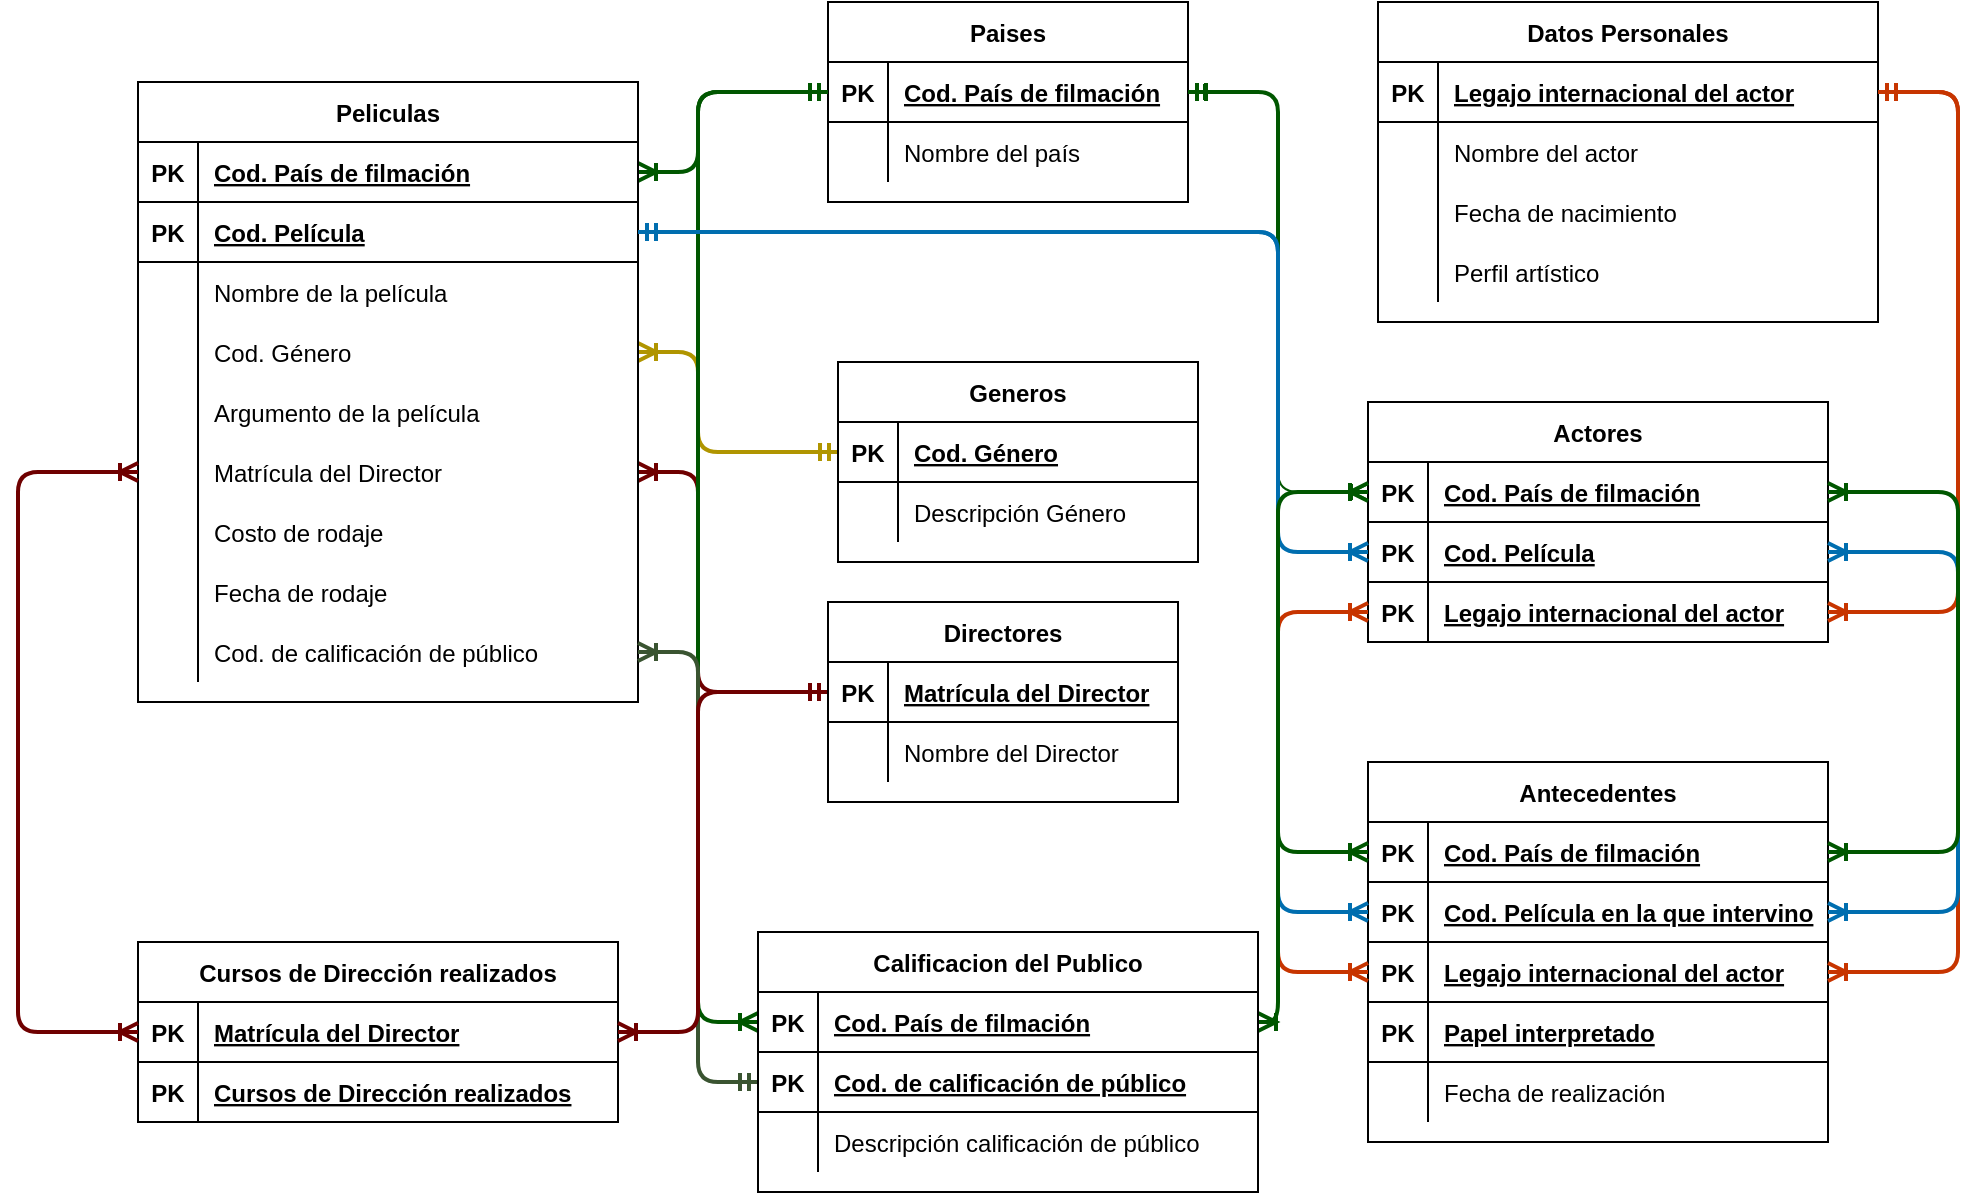 <mxfile version="13.6.10" type="github">
  <diagram id="R2lEEEUBdFMjLlhIrx00" name="Page-1">
    <mxGraphModel dx="1718" dy="401" grid="1" gridSize="10" guides="1" tooltips="1" connect="1" arrows="1" fold="1" page="1" pageScale="1" pageWidth="850" pageHeight="1100" math="0" shadow="0" extFonts="Permanent Marker^https://fonts.googleapis.com/css?family=Permanent+Marker">
      <root>
        <mxCell id="0" />
        <mxCell id="1" parent="0" />
        <mxCell id="1AU5SJPKcg5bautawqih-57" value="Datos Personales" style="shape=table;startSize=30;container=1;collapsible=1;childLayout=tableLayout;fixedRows=1;rowLines=0;fontStyle=1;align=center;resizeLast=1;" parent="1" vertex="1">
          <mxGeometry x="470" y="20" width="250" height="160" as="geometry" />
        </mxCell>
        <mxCell id="1AU5SJPKcg5bautawqih-58" value="" style="shape=partialRectangle;collapsible=0;dropTarget=0;pointerEvents=0;fillColor=none;top=0;left=0;bottom=1;right=0;points=[[0,0.5],[1,0.5]];portConstraint=eastwest;" parent="1AU5SJPKcg5bautawqih-57" vertex="1">
          <mxGeometry y="30" width="250" height="30" as="geometry" />
        </mxCell>
        <mxCell id="1AU5SJPKcg5bautawqih-59" value="PK" style="shape=partialRectangle;connectable=0;fillColor=none;top=0;left=0;bottom=0;right=0;fontStyle=1;overflow=hidden;" parent="1AU5SJPKcg5bautawqih-58" vertex="1">
          <mxGeometry width="30" height="30" as="geometry" />
        </mxCell>
        <mxCell id="1AU5SJPKcg5bautawqih-60" value="Legajo internacional del actor" style="shape=partialRectangle;connectable=0;fillColor=none;top=0;left=0;bottom=0;right=0;align=left;spacingLeft=6;fontStyle=5;overflow=hidden;" parent="1AU5SJPKcg5bautawqih-58" vertex="1">
          <mxGeometry x="30" width="220" height="30" as="geometry" />
        </mxCell>
        <mxCell id="1AU5SJPKcg5bautawqih-61" value="" style="shape=partialRectangle;collapsible=0;dropTarget=0;pointerEvents=0;fillColor=none;top=0;left=0;bottom=0;right=0;points=[[0,0.5],[1,0.5]];portConstraint=eastwest;" parent="1AU5SJPKcg5bautawqih-57" vertex="1">
          <mxGeometry y="60" width="250" height="30" as="geometry" />
        </mxCell>
        <mxCell id="1AU5SJPKcg5bautawqih-62" value="" style="shape=partialRectangle;connectable=0;fillColor=none;top=0;left=0;bottom=0;right=0;editable=1;overflow=hidden;" parent="1AU5SJPKcg5bautawqih-61" vertex="1">
          <mxGeometry width="30" height="30" as="geometry" />
        </mxCell>
        <mxCell id="1AU5SJPKcg5bautawqih-63" value="Nombre del actor" style="shape=partialRectangle;connectable=0;fillColor=none;top=0;left=0;bottom=0;right=0;align=left;spacingLeft=6;overflow=hidden;" parent="1AU5SJPKcg5bautawqih-61" vertex="1">
          <mxGeometry x="30" width="220" height="30" as="geometry" />
        </mxCell>
        <mxCell id="1AU5SJPKcg5bautawqih-64" value="" style="shape=partialRectangle;collapsible=0;dropTarget=0;pointerEvents=0;fillColor=none;top=0;left=0;bottom=0;right=0;points=[[0,0.5],[1,0.5]];portConstraint=eastwest;" parent="1AU5SJPKcg5bautawqih-57" vertex="1">
          <mxGeometry y="90" width="250" height="30" as="geometry" />
        </mxCell>
        <mxCell id="1AU5SJPKcg5bautawqih-65" value="" style="shape=partialRectangle;connectable=0;fillColor=none;top=0;left=0;bottom=0;right=0;editable=1;overflow=hidden;" parent="1AU5SJPKcg5bautawqih-64" vertex="1">
          <mxGeometry width="30" height="30" as="geometry" />
        </mxCell>
        <mxCell id="1AU5SJPKcg5bautawqih-66" value="Fecha de nacimiento" style="shape=partialRectangle;connectable=0;fillColor=none;top=0;left=0;bottom=0;right=0;align=left;spacingLeft=6;overflow=hidden;" parent="1AU5SJPKcg5bautawqih-64" vertex="1">
          <mxGeometry x="30" width="220" height="30" as="geometry" />
        </mxCell>
        <mxCell id="1AU5SJPKcg5bautawqih-67" value="" style="shape=partialRectangle;collapsible=0;dropTarget=0;pointerEvents=0;fillColor=none;top=0;left=0;bottom=0;right=0;points=[[0,0.5],[1,0.5]];portConstraint=eastwest;" parent="1AU5SJPKcg5bautawqih-57" vertex="1">
          <mxGeometry y="120" width="250" height="30" as="geometry" />
        </mxCell>
        <mxCell id="1AU5SJPKcg5bautawqih-68" value="" style="shape=partialRectangle;connectable=0;fillColor=none;top=0;left=0;bottom=0;right=0;editable=1;overflow=hidden;" parent="1AU5SJPKcg5bautawqih-67" vertex="1">
          <mxGeometry width="30" height="30" as="geometry" />
        </mxCell>
        <mxCell id="1AU5SJPKcg5bautawqih-69" value="Perfil artístico" style="shape=partialRectangle;connectable=0;fillColor=none;top=0;left=0;bottom=0;right=0;align=left;spacingLeft=6;overflow=hidden;" parent="1AU5SJPKcg5bautawqih-67" vertex="1">
          <mxGeometry x="30" width="220" height="30" as="geometry" />
        </mxCell>
        <mxCell id="dDVhKl1gEV_FFzRzYjG9-27" value="Actores" style="shape=table;startSize=30;container=1;collapsible=1;childLayout=tableLayout;fixedRows=1;rowLines=0;fontStyle=1;align=center;resizeLast=1;" parent="1" vertex="1">
          <mxGeometry x="465" y="220" width="230" height="120" as="geometry" />
        </mxCell>
        <mxCell id="dDVhKl1gEV_FFzRzYjG9-28" value="" style="shape=partialRectangle;collapsible=0;dropTarget=0;pointerEvents=0;fillColor=none;top=0;left=0;bottom=1;right=0;points=[[0,0.5],[1,0.5]];portConstraint=eastwest;" parent="dDVhKl1gEV_FFzRzYjG9-27" vertex="1">
          <mxGeometry y="30" width="230" height="30" as="geometry" />
        </mxCell>
        <mxCell id="dDVhKl1gEV_FFzRzYjG9-29" value="PK" style="shape=partialRectangle;connectable=0;fillColor=none;top=0;left=0;bottom=0;right=0;fontStyle=1;overflow=hidden;" parent="dDVhKl1gEV_FFzRzYjG9-28" vertex="1">
          <mxGeometry width="30" height="30" as="geometry" />
        </mxCell>
        <mxCell id="dDVhKl1gEV_FFzRzYjG9-30" value="Cod. País de filmación" style="shape=partialRectangle;connectable=0;fillColor=none;top=0;left=0;bottom=0;right=0;align=left;spacingLeft=6;fontStyle=5;overflow=hidden;" parent="dDVhKl1gEV_FFzRzYjG9-28" vertex="1">
          <mxGeometry x="30" width="200" height="30" as="geometry" />
        </mxCell>
        <mxCell id="dDVhKl1gEV_FFzRzYjG9-84" value="" style="shape=partialRectangle;collapsible=0;dropTarget=0;pointerEvents=0;fillColor=none;top=0;left=0;bottom=1;right=0;points=[[0,0.5],[1,0.5]];portConstraint=eastwest;" parent="dDVhKl1gEV_FFzRzYjG9-27" vertex="1">
          <mxGeometry y="60" width="230" height="30" as="geometry" />
        </mxCell>
        <mxCell id="dDVhKl1gEV_FFzRzYjG9-85" value="PK" style="shape=partialRectangle;connectable=0;fillColor=none;top=0;left=0;bottom=0;right=0;fontStyle=1;overflow=hidden;" parent="dDVhKl1gEV_FFzRzYjG9-84" vertex="1">
          <mxGeometry width="30" height="30" as="geometry" />
        </mxCell>
        <mxCell id="dDVhKl1gEV_FFzRzYjG9-86" value="Cod. Película" style="shape=partialRectangle;connectable=0;fillColor=none;top=0;left=0;bottom=0;right=0;align=left;spacingLeft=6;fontStyle=5;overflow=hidden;" parent="dDVhKl1gEV_FFzRzYjG9-84" vertex="1">
          <mxGeometry x="30" width="200" height="30" as="geometry" />
        </mxCell>
        <mxCell id="dDVhKl1gEV_FFzRzYjG9-88" value="" style="shape=partialRectangle;collapsible=0;dropTarget=0;pointerEvents=0;fillColor=none;top=0;left=0;bottom=1;right=0;points=[[0,0.5],[1,0.5]];portConstraint=eastwest;" parent="dDVhKl1gEV_FFzRzYjG9-27" vertex="1">
          <mxGeometry y="90" width="230" height="30" as="geometry" />
        </mxCell>
        <mxCell id="dDVhKl1gEV_FFzRzYjG9-89" value="PK" style="shape=partialRectangle;connectable=0;fillColor=none;top=0;left=0;bottom=0;right=0;fontStyle=1;overflow=hidden;" parent="dDVhKl1gEV_FFzRzYjG9-88" vertex="1">
          <mxGeometry width="30" height="30" as="geometry" />
        </mxCell>
        <mxCell id="dDVhKl1gEV_FFzRzYjG9-90" value="Legajo internacional del actor" style="shape=partialRectangle;connectable=0;fillColor=none;top=0;left=0;bottom=0;right=0;align=left;spacingLeft=6;fontStyle=5;overflow=hidden;" parent="dDVhKl1gEV_FFzRzYjG9-88" vertex="1">
          <mxGeometry x="30" width="200" height="30" as="geometry" />
        </mxCell>
        <mxCell id="1AU5SJPKcg5bautawqih-5" value="Paises" style="shape=table;startSize=30;container=1;collapsible=1;childLayout=tableLayout;fixedRows=1;rowLines=0;fontStyle=1;align=center;resizeLast=1;" parent="1" vertex="1">
          <mxGeometry x="195" y="20" width="180" height="100" as="geometry" />
        </mxCell>
        <mxCell id="1AU5SJPKcg5bautawqih-6" value="" style="shape=partialRectangle;collapsible=0;dropTarget=0;pointerEvents=0;fillColor=none;top=0;left=0;bottom=1;right=0;points=[[0,0.5],[1,0.5]];portConstraint=eastwest;" parent="1AU5SJPKcg5bautawqih-5" vertex="1">
          <mxGeometry y="30" width="180" height="30" as="geometry" />
        </mxCell>
        <mxCell id="1AU5SJPKcg5bautawqih-7" value="PK" style="shape=partialRectangle;connectable=0;fillColor=none;top=0;left=0;bottom=0;right=0;fontStyle=1;overflow=hidden;" parent="1AU5SJPKcg5bautawqih-6" vertex="1">
          <mxGeometry width="30" height="30" as="geometry" />
        </mxCell>
        <mxCell id="1AU5SJPKcg5bautawqih-8" value="Cod. País de filmación" style="shape=partialRectangle;connectable=0;fillColor=none;top=0;left=0;bottom=0;right=0;align=left;spacingLeft=6;fontStyle=5;overflow=hidden;" parent="1AU5SJPKcg5bautawqih-6" vertex="1">
          <mxGeometry x="30" width="150" height="30" as="geometry" />
        </mxCell>
        <mxCell id="1AU5SJPKcg5bautawqih-9" value="" style="shape=partialRectangle;collapsible=0;dropTarget=0;pointerEvents=0;fillColor=none;top=0;left=0;bottom=0;right=0;points=[[0,0.5],[1,0.5]];portConstraint=eastwest;" parent="1AU5SJPKcg5bautawqih-5" vertex="1">
          <mxGeometry y="60" width="180" height="30" as="geometry" />
        </mxCell>
        <mxCell id="1AU5SJPKcg5bautawqih-10" value="" style="shape=partialRectangle;connectable=0;fillColor=none;top=0;left=0;bottom=0;right=0;editable=1;overflow=hidden;" parent="1AU5SJPKcg5bautawqih-9" vertex="1">
          <mxGeometry width="30" height="30" as="geometry" />
        </mxCell>
        <mxCell id="1AU5SJPKcg5bautawqih-11" value="Nombre del país" style="shape=partialRectangle;connectable=0;fillColor=none;top=0;left=0;bottom=0;right=0;align=left;spacingLeft=6;overflow=hidden;" parent="1AU5SJPKcg5bautawqih-9" vertex="1">
          <mxGeometry x="30" width="150" height="30" as="geometry" />
        </mxCell>
        <mxCell id="dDVhKl1gEV_FFzRzYjG9-40" value="Antecedentes " style="shape=table;startSize=30;container=1;collapsible=1;childLayout=tableLayout;fixedRows=1;rowLines=0;fontStyle=1;align=center;resizeLast=1;" parent="1" vertex="1">
          <mxGeometry x="465" y="400" width="230" height="190" as="geometry" />
        </mxCell>
        <mxCell id="dDVhKl1gEV_FFzRzYjG9-41" value="" style="shape=partialRectangle;collapsible=0;dropTarget=0;pointerEvents=0;fillColor=none;top=0;left=0;bottom=1;right=0;points=[[0,0.5],[1,0.5]];portConstraint=eastwest;" parent="dDVhKl1gEV_FFzRzYjG9-40" vertex="1">
          <mxGeometry y="30" width="230" height="30" as="geometry" />
        </mxCell>
        <mxCell id="dDVhKl1gEV_FFzRzYjG9-42" value="PK" style="shape=partialRectangle;connectable=0;fillColor=none;top=0;left=0;bottom=0;right=0;fontStyle=1;overflow=hidden;" parent="dDVhKl1gEV_FFzRzYjG9-41" vertex="1">
          <mxGeometry width="30" height="30" as="geometry" />
        </mxCell>
        <mxCell id="dDVhKl1gEV_FFzRzYjG9-43" value="Cod. País de filmación" style="shape=partialRectangle;connectable=0;fillColor=none;top=0;left=0;bottom=0;right=0;align=left;spacingLeft=6;fontStyle=5;overflow=hidden;" parent="dDVhKl1gEV_FFzRzYjG9-41" vertex="1">
          <mxGeometry x="30" width="200" height="30" as="geometry" />
        </mxCell>
        <mxCell id="dDVhKl1gEV_FFzRzYjG9-116" value="" style="shape=partialRectangle;collapsible=0;dropTarget=0;pointerEvents=0;fillColor=none;top=0;left=0;bottom=1;right=0;points=[[0,0.5],[1,0.5]];portConstraint=eastwest;" parent="dDVhKl1gEV_FFzRzYjG9-40" vertex="1">
          <mxGeometry y="60" width="230" height="30" as="geometry" />
        </mxCell>
        <mxCell id="dDVhKl1gEV_FFzRzYjG9-117" value="PK" style="shape=partialRectangle;connectable=0;fillColor=none;top=0;left=0;bottom=0;right=0;fontStyle=1;overflow=hidden;" parent="dDVhKl1gEV_FFzRzYjG9-116" vertex="1">
          <mxGeometry width="30" height="30" as="geometry" />
        </mxCell>
        <mxCell id="dDVhKl1gEV_FFzRzYjG9-118" value="Cod. Película en la que intervino" style="shape=partialRectangle;connectable=0;fillColor=none;top=0;left=0;bottom=0;right=0;align=left;spacingLeft=6;fontStyle=5;overflow=hidden;" parent="dDVhKl1gEV_FFzRzYjG9-116" vertex="1">
          <mxGeometry x="30" width="200" height="30" as="geometry" />
        </mxCell>
        <mxCell id="dDVhKl1gEV_FFzRzYjG9-108" value="" style="shape=partialRectangle;collapsible=0;dropTarget=0;pointerEvents=0;fillColor=none;top=0;left=0;bottom=1;right=0;points=[[0,0.5],[1,0.5]];portConstraint=eastwest;" parent="dDVhKl1gEV_FFzRzYjG9-40" vertex="1">
          <mxGeometry y="90" width="230" height="30" as="geometry" />
        </mxCell>
        <mxCell id="dDVhKl1gEV_FFzRzYjG9-109" value="PK" style="shape=partialRectangle;connectable=0;fillColor=none;top=0;left=0;bottom=0;right=0;fontStyle=1;overflow=hidden;" parent="dDVhKl1gEV_FFzRzYjG9-108" vertex="1">
          <mxGeometry width="30" height="30" as="geometry" />
        </mxCell>
        <mxCell id="dDVhKl1gEV_FFzRzYjG9-110" value="Legajo internacional del actor" style="shape=partialRectangle;connectable=0;fillColor=none;top=0;left=0;bottom=0;right=0;align=left;spacingLeft=6;fontStyle=5;overflow=hidden;" parent="dDVhKl1gEV_FFzRzYjG9-108" vertex="1">
          <mxGeometry x="30" width="200" height="30" as="geometry" />
        </mxCell>
        <mxCell id="e2B3pbMvF5zdypyp1HL3-1" value="" style="shape=partialRectangle;collapsible=0;dropTarget=0;pointerEvents=0;fillColor=none;top=0;left=0;bottom=1;right=0;points=[[0,0.5],[1,0.5]];portConstraint=eastwest;" parent="dDVhKl1gEV_FFzRzYjG9-40" vertex="1">
          <mxGeometry y="120" width="230" height="30" as="geometry" />
        </mxCell>
        <mxCell id="e2B3pbMvF5zdypyp1HL3-2" value="PK" style="shape=partialRectangle;connectable=0;fillColor=none;top=0;left=0;bottom=0;right=0;fontStyle=1;overflow=hidden;" parent="e2B3pbMvF5zdypyp1HL3-1" vertex="1">
          <mxGeometry width="30" height="30" as="geometry" />
        </mxCell>
        <mxCell id="e2B3pbMvF5zdypyp1HL3-3" value="Papel interpretado" style="shape=partialRectangle;connectable=0;fillColor=none;top=0;left=0;bottom=0;right=0;align=left;spacingLeft=6;fontStyle=5;overflow=hidden;" parent="e2B3pbMvF5zdypyp1HL3-1" vertex="1">
          <mxGeometry x="30" width="200" height="30" as="geometry" />
        </mxCell>
        <mxCell id="dDVhKl1gEV_FFzRzYjG9-44" value="" style="shape=partialRectangle;collapsible=0;dropTarget=0;pointerEvents=0;fillColor=none;top=0;left=0;bottom=0;right=0;points=[[0,0.5],[1,0.5]];portConstraint=eastwest;" parent="dDVhKl1gEV_FFzRzYjG9-40" vertex="1">
          <mxGeometry y="150" width="230" height="30" as="geometry" />
        </mxCell>
        <mxCell id="dDVhKl1gEV_FFzRzYjG9-45" value="" style="shape=partialRectangle;connectable=0;fillColor=none;top=0;left=0;bottom=0;right=0;editable=1;overflow=hidden;" parent="dDVhKl1gEV_FFzRzYjG9-44" vertex="1">
          <mxGeometry width="30" height="30" as="geometry" />
        </mxCell>
        <mxCell id="dDVhKl1gEV_FFzRzYjG9-46" value="Fecha de realización" style="shape=partialRectangle;connectable=0;fillColor=none;top=0;left=0;bottom=0;right=0;align=left;spacingLeft=6;overflow=hidden;" parent="dDVhKl1gEV_FFzRzYjG9-44" vertex="1">
          <mxGeometry x="30" width="200" height="30" as="geometry" />
        </mxCell>
        <mxCell id="6Y1rkvm8TKzR6dKr6wvy-1" value="" style="edgeStyle=elbowEdgeStyle;fontSize=12;html=1;endArrow=ERoneToMany;startArrow=ERmandOne;exitX=0;exitY=0.5;exitDx=0;exitDy=0;entryX=1;entryY=0.5;entryDx=0;entryDy=0;fillColor=#008a00;strokeColor=#005700;strokeWidth=2;" edge="1" parent="1" source="1AU5SJPKcg5bautawqih-6" target="dDVhKl1gEV_FFzRzYjG9-76">
          <mxGeometry width="100" height="100" relative="1" as="geometry">
            <mxPoint x="20" y="240" as="sourcePoint" />
            <mxPoint x="190" y="60" as="targetPoint" />
            <Array as="points">
              <mxPoint x="130" y="90" />
            </Array>
          </mxGeometry>
        </mxCell>
        <mxCell id="6Y1rkvm8TKzR6dKr6wvy-2" value="" style="edgeStyle=elbowEdgeStyle;fontSize=12;html=1;endArrow=ERoneToMany;startArrow=ERmandOne;exitX=0;exitY=0.5;exitDx=0;exitDy=0;entryX=1;entryY=0.5;entryDx=0;entryDy=0;fillColor=#e3c800;strokeColor=#B09500;strokeWidth=2;" edge="1" parent="1" source="1AU5SJPKcg5bautawqih-19" target="dDVhKl1gEV_FFzRzYjG9-11">
          <mxGeometry width="100" height="100" relative="1" as="geometry">
            <mxPoint x="50" y="200" as="sourcePoint" />
            <mxPoint x="150" y="180" as="targetPoint" />
            <Array as="points">
              <mxPoint x="130" y="230" />
            </Array>
          </mxGeometry>
        </mxCell>
        <mxCell id="6Y1rkvm8TKzR6dKr6wvy-3" value="" style="edgeStyle=elbowEdgeStyle;fontSize=12;html=1;endArrow=ERoneToMany;startArrow=ERmandOne;exitX=0;exitY=0.5;exitDx=0;exitDy=0;entryX=1;entryY=0.5;entryDx=0;entryDy=0;fillColor=#a20025;strokeColor=#6F0000;strokeWidth=2;" edge="1" parent="1" source="1AU5SJPKcg5bautawqih-32" target="dDVhKl1gEV_FFzRzYjG9-70">
          <mxGeometry width="100" height="100" relative="1" as="geometry">
            <mxPoint x="60" y="360" as="sourcePoint" />
            <mxPoint x="160" y="270" as="targetPoint" />
            <Array as="points">
              <mxPoint x="130" y="320" />
            </Array>
          </mxGeometry>
        </mxCell>
        <mxCell id="dDVhKl1gEV_FFzRzYjG9-1" value="Peliculas" style="shape=table;startSize=30;container=1;collapsible=1;childLayout=tableLayout;fixedRows=1;rowLines=0;fontStyle=1;align=center;resizeLast=1;" parent="1" vertex="1">
          <mxGeometry x="-150" y="60" width="250" height="310" as="geometry" />
        </mxCell>
        <mxCell id="dDVhKl1gEV_FFzRzYjG9-76" value="" style="shape=partialRectangle;collapsible=0;dropTarget=0;pointerEvents=0;fillColor=none;top=0;left=0;bottom=1;right=0;points=[[0,0.5],[1,0.5]];portConstraint=eastwest;" parent="dDVhKl1gEV_FFzRzYjG9-1" vertex="1">
          <mxGeometry y="30" width="250" height="30" as="geometry" />
        </mxCell>
        <mxCell id="dDVhKl1gEV_FFzRzYjG9-77" value="PK" style="shape=partialRectangle;connectable=0;fillColor=none;top=0;left=0;bottom=0;right=0;fontStyle=1;overflow=hidden;" parent="dDVhKl1gEV_FFzRzYjG9-76" vertex="1">
          <mxGeometry width="30" height="30" as="geometry" />
        </mxCell>
        <mxCell id="dDVhKl1gEV_FFzRzYjG9-78" value="Cod. País de filmación" style="shape=partialRectangle;connectable=0;fillColor=none;top=0;left=0;bottom=0;right=0;align=left;spacingLeft=6;fontStyle=5;overflow=hidden;" parent="dDVhKl1gEV_FFzRzYjG9-76" vertex="1">
          <mxGeometry x="30" width="220" height="30" as="geometry" />
        </mxCell>
        <mxCell id="dDVhKl1gEV_FFzRzYjG9-2" value="" style="shape=partialRectangle;collapsible=0;dropTarget=0;pointerEvents=0;fillColor=none;top=0;left=0;bottom=1;right=0;points=[[0,0.5],[1,0.5]];portConstraint=eastwest;" parent="dDVhKl1gEV_FFzRzYjG9-1" vertex="1">
          <mxGeometry y="60" width="250" height="30" as="geometry" />
        </mxCell>
        <mxCell id="dDVhKl1gEV_FFzRzYjG9-3" value="PK" style="shape=partialRectangle;connectable=0;fillColor=none;top=0;left=0;bottom=0;right=0;fontStyle=1;overflow=hidden;" parent="dDVhKl1gEV_FFzRzYjG9-2" vertex="1">
          <mxGeometry width="30" height="30" as="geometry" />
        </mxCell>
        <mxCell id="dDVhKl1gEV_FFzRzYjG9-4" value="Cod. Película" style="shape=partialRectangle;connectable=0;fillColor=none;top=0;left=0;bottom=0;right=0;align=left;spacingLeft=6;fontStyle=5;overflow=hidden;" parent="dDVhKl1gEV_FFzRzYjG9-2" vertex="1">
          <mxGeometry x="30" width="220" height="30" as="geometry" />
        </mxCell>
        <mxCell id="dDVhKl1gEV_FFzRzYjG9-8" value="" style="shape=partialRectangle;collapsible=0;dropTarget=0;pointerEvents=0;fillColor=none;top=0;left=0;bottom=0;right=0;points=[[0,0.5],[1,0.5]];portConstraint=eastwest;" parent="dDVhKl1gEV_FFzRzYjG9-1" vertex="1">
          <mxGeometry y="90" width="250" height="30" as="geometry" />
        </mxCell>
        <mxCell id="dDVhKl1gEV_FFzRzYjG9-9" value="" style="shape=partialRectangle;connectable=0;fillColor=none;top=0;left=0;bottom=0;right=0;editable=1;overflow=hidden;" parent="dDVhKl1gEV_FFzRzYjG9-8" vertex="1">
          <mxGeometry width="30" height="30" as="geometry" />
        </mxCell>
        <mxCell id="dDVhKl1gEV_FFzRzYjG9-10" value="Nombre de la película" style="shape=partialRectangle;connectable=0;fillColor=none;top=0;left=0;bottom=0;right=0;align=left;spacingLeft=6;overflow=hidden;" parent="dDVhKl1gEV_FFzRzYjG9-8" vertex="1">
          <mxGeometry x="30" width="220" height="30" as="geometry" />
        </mxCell>
        <mxCell id="dDVhKl1gEV_FFzRzYjG9-11" value="" style="shape=partialRectangle;collapsible=0;dropTarget=0;pointerEvents=0;fillColor=none;top=0;left=0;bottom=0;right=0;points=[[0,0.5],[1,0.5]];portConstraint=eastwest;" parent="dDVhKl1gEV_FFzRzYjG9-1" vertex="1">
          <mxGeometry y="120" width="250" height="30" as="geometry" />
        </mxCell>
        <mxCell id="dDVhKl1gEV_FFzRzYjG9-12" value="" style="shape=partialRectangle;connectable=0;fillColor=none;top=0;left=0;bottom=0;right=0;editable=1;overflow=hidden;" parent="dDVhKl1gEV_FFzRzYjG9-11" vertex="1">
          <mxGeometry width="30" height="30" as="geometry" />
        </mxCell>
        <mxCell id="dDVhKl1gEV_FFzRzYjG9-13" value="Cod. Género " style="shape=partialRectangle;connectable=0;fillColor=none;top=0;left=0;bottom=0;right=0;align=left;spacingLeft=6;overflow=hidden;" parent="dDVhKl1gEV_FFzRzYjG9-11" vertex="1">
          <mxGeometry x="30" width="220" height="30" as="geometry" />
        </mxCell>
        <mxCell id="dDVhKl1gEV_FFzRzYjG9-56" value="" style="shape=partialRectangle;collapsible=0;dropTarget=0;pointerEvents=0;fillColor=none;top=0;left=0;bottom=0;right=0;points=[[0,0.5],[1,0.5]];portConstraint=eastwest;" parent="dDVhKl1gEV_FFzRzYjG9-1" vertex="1">
          <mxGeometry y="150" width="250" height="30" as="geometry" />
        </mxCell>
        <mxCell id="dDVhKl1gEV_FFzRzYjG9-57" value="" style="shape=partialRectangle;connectable=0;fillColor=none;top=0;left=0;bottom=0;right=0;editable=1;overflow=hidden;" parent="dDVhKl1gEV_FFzRzYjG9-56" vertex="1">
          <mxGeometry width="30" height="30" as="geometry" />
        </mxCell>
        <mxCell id="dDVhKl1gEV_FFzRzYjG9-58" value="Argumento de la película" style="shape=partialRectangle;connectable=0;fillColor=none;top=0;left=0;bottom=0;right=0;align=left;spacingLeft=6;overflow=hidden;" parent="dDVhKl1gEV_FFzRzYjG9-56" vertex="1">
          <mxGeometry x="30" width="220" height="30" as="geometry" />
        </mxCell>
        <mxCell id="dDVhKl1gEV_FFzRzYjG9-70" value="" style="shape=partialRectangle;collapsible=0;dropTarget=0;pointerEvents=0;fillColor=none;top=0;left=0;bottom=0;right=0;points=[[0,0.5],[1,0.5]];portConstraint=eastwest;" parent="dDVhKl1gEV_FFzRzYjG9-1" vertex="1">
          <mxGeometry y="180" width="250" height="30" as="geometry" />
        </mxCell>
        <mxCell id="dDVhKl1gEV_FFzRzYjG9-71" value="" style="shape=partialRectangle;connectable=0;fillColor=none;top=0;left=0;bottom=0;right=0;editable=1;overflow=hidden;" parent="dDVhKl1gEV_FFzRzYjG9-70" vertex="1">
          <mxGeometry width="30" height="30" as="geometry" />
        </mxCell>
        <mxCell id="dDVhKl1gEV_FFzRzYjG9-72" value="Matrícula del Director" style="shape=partialRectangle;connectable=0;fillColor=none;top=0;left=0;bottom=0;right=0;align=left;spacingLeft=6;overflow=hidden;" parent="dDVhKl1gEV_FFzRzYjG9-70" vertex="1">
          <mxGeometry x="30" width="220" height="30" as="geometry" />
        </mxCell>
        <mxCell id="dDVhKl1gEV_FFzRzYjG9-59" value="" style="shape=partialRectangle;collapsible=0;dropTarget=0;pointerEvents=0;fillColor=none;top=0;left=0;bottom=0;right=0;points=[[0,0.5],[1,0.5]];portConstraint=eastwest;" parent="dDVhKl1gEV_FFzRzYjG9-1" vertex="1">
          <mxGeometry y="210" width="250" height="30" as="geometry" />
        </mxCell>
        <mxCell id="dDVhKl1gEV_FFzRzYjG9-60" value="" style="shape=partialRectangle;connectable=0;fillColor=none;top=0;left=0;bottom=0;right=0;editable=1;overflow=hidden;" parent="dDVhKl1gEV_FFzRzYjG9-59" vertex="1">
          <mxGeometry width="30" height="30" as="geometry" />
        </mxCell>
        <mxCell id="dDVhKl1gEV_FFzRzYjG9-61" value="Costo de rodaje" style="shape=partialRectangle;connectable=0;fillColor=none;top=0;left=0;bottom=0;right=0;align=left;spacingLeft=6;overflow=hidden;" parent="dDVhKl1gEV_FFzRzYjG9-59" vertex="1">
          <mxGeometry x="30" width="220" height="30" as="geometry" />
        </mxCell>
        <mxCell id="dDVhKl1gEV_FFzRzYjG9-96" value="" style="shape=partialRectangle;collapsible=0;dropTarget=0;pointerEvents=0;fillColor=none;top=0;left=0;bottom=0;right=0;points=[[0,0.5],[1,0.5]];portConstraint=eastwest;" parent="dDVhKl1gEV_FFzRzYjG9-1" vertex="1">
          <mxGeometry y="240" width="250" height="30" as="geometry" />
        </mxCell>
        <mxCell id="dDVhKl1gEV_FFzRzYjG9-97" value="" style="shape=partialRectangle;connectable=0;fillColor=none;top=0;left=0;bottom=0;right=0;editable=1;overflow=hidden;" parent="dDVhKl1gEV_FFzRzYjG9-96" vertex="1">
          <mxGeometry width="30" height="30" as="geometry" />
        </mxCell>
        <mxCell id="dDVhKl1gEV_FFzRzYjG9-98" value="Fecha de rodaje" style="shape=partialRectangle;connectable=0;fillColor=none;top=0;left=0;bottom=0;right=0;align=left;spacingLeft=6;overflow=hidden;" parent="dDVhKl1gEV_FFzRzYjG9-96" vertex="1">
          <mxGeometry x="30" width="220" height="30" as="geometry" />
        </mxCell>
        <mxCell id="dDVhKl1gEV_FFzRzYjG9-100" value="" style="shape=partialRectangle;collapsible=0;dropTarget=0;pointerEvents=0;fillColor=none;top=0;left=0;bottom=0;right=0;points=[[0,0.5],[1,0.5]];portConstraint=eastwest;" parent="dDVhKl1gEV_FFzRzYjG9-1" vertex="1">
          <mxGeometry y="270" width="250" height="30" as="geometry" />
        </mxCell>
        <mxCell id="dDVhKl1gEV_FFzRzYjG9-101" value="" style="shape=partialRectangle;connectable=0;fillColor=none;top=0;left=0;bottom=0;right=0;editable=1;overflow=hidden;" parent="dDVhKl1gEV_FFzRzYjG9-100" vertex="1">
          <mxGeometry width="30" height="30" as="geometry" />
        </mxCell>
        <mxCell id="dDVhKl1gEV_FFzRzYjG9-102" value="Cod. de calificación de público" style="shape=partialRectangle;connectable=0;fillColor=none;top=0;left=0;bottom=0;right=0;align=left;spacingLeft=6;overflow=hidden;" parent="dDVhKl1gEV_FFzRzYjG9-100" vertex="1">
          <mxGeometry x="30" width="220" height="30" as="geometry" />
        </mxCell>
        <mxCell id="6Y1rkvm8TKzR6dKr6wvy-4" value="" style="edgeStyle=elbowEdgeStyle;fontSize=12;html=1;endArrow=ERoneToMany;startArrow=ERmandOne;entryX=0;entryY=0.5;entryDx=0;entryDy=0;exitX=0;exitY=0.5;exitDx=0;exitDy=0;fillColor=#008a00;strokeColor=#005700;strokeWidth=2;" edge="1" parent="1" source="1AU5SJPKcg5bautawqih-6" target="1AU5SJPKcg5bautawqih-70">
          <mxGeometry width="100" height="100" relative="1" as="geometry">
            <mxPoint x="160" y="140" as="sourcePoint" />
            <mxPoint x="170" y="125" as="targetPoint" />
            <Array as="points">
              <mxPoint x="130" y="310" />
            </Array>
          </mxGeometry>
        </mxCell>
        <mxCell id="6Y1rkvm8TKzR6dKr6wvy-5" value="" style="edgeStyle=elbowEdgeStyle;fontSize=12;html=1;endArrow=ERoneToMany;startArrow=ERmandOne;entryX=1;entryY=0.5;entryDx=0;entryDy=0;exitX=0;exitY=0.5;exitDx=0;exitDy=0;fillColor=#6d8764;strokeColor=#3A5431;strokeWidth=2;" edge="1" parent="1" source="1AU5SJPKcg5bautawqih-45" target="dDVhKl1gEV_FFzRzYjG9-100">
          <mxGeometry width="100" height="100" relative="1" as="geometry">
            <mxPoint x="120" y="530" as="sourcePoint" />
            <mxPoint x="170" y="515" as="targetPoint" />
            <Array as="points">
              <mxPoint x="130" y="440" />
            </Array>
          </mxGeometry>
        </mxCell>
        <mxCell id="6Y1rkvm8TKzR6dKr6wvy-6" value="" style="edgeStyle=elbowEdgeStyle;fontSize=12;html=1;endArrow=ERoneToMany;startArrow=ERmandOne;exitX=1;exitY=0.5;exitDx=0;exitDy=0;entryX=1;entryY=0.5;entryDx=0;entryDy=0;fillColor=#fa6800;strokeColor=#C73500;strokeWidth=2;" edge="1" parent="1" source="1AU5SJPKcg5bautawqih-58" target="dDVhKl1gEV_FFzRzYjG9-88">
          <mxGeometry width="100" height="100" relative="1" as="geometry">
            <mxPoint x="740" y="190" as="sourcePoint" />
            <mxPoint x="780" y="300" as="targetPoint" />
            <Array as="points">
              <mxPoint x="760" y="200" />
            </Array>
          </mxGeometry>
        </mxCell>
        <mxCell id="6Y1rkvm8TKzR6dKr6wvy-7" value="" style="edgeStyle=elbowEdgeStyle;fontSize=12;html=1;endArrow=ERoneToMany;startArrow=ERmandOne;exitX=1;exitY=0.5;exitDx=0;exitDy=0;entryX=0;entryY=0.5;entryDx=0;entryDy=0;fillColor=#008a00;strokeColor=#005700;" edge="1" parent="1" source="1AU5SJPKcg5bautawqih-6" target="dDVhKl1gEV_FFzRzYjG9-28">
          <mxGeometry width="100" height="100" relative="1" as="geometry">
            <mxPoint x="40" y="145" as="sourcePoint" />
            <mxPoint x="170" y="125" as="targetPoint" />
          </mxGeometry>
        </mxCell>
        <mxCell id="dDVhKl1gEV_FFzRzYjG9-14" value="Cursos de Dirección realizados" style="shape=table;startSize=30;container=1;collapsible=1;childLayout=tableLayout;fixedRows=1;rowLines=0;fontStyle=1;align=center;resizeLast=1;" parent="1" vertex="1">
          <mxGeometry x="-150" y="490" width="240" height="90" as="geometry" />
        </mxCell>
        <mxCell id="1AU5SJPKcg5bautawqih-2" value="" style="shape=partialRectangle;collapsible=0;dropTarget=0;pointerEvents=0;fillColor=none;top=0;left=0;bottom=1;right=0;points=[[0,0.5],[1,0.5]];portConstraint=eastwest;" parent="dDVhKl1gEV_FFzRzYjG9-14" vertex="1">
          <mxGeometry y="30" width="240" height="30" as="geometry" />
        </mxCell>
        <mxCell id="1AU5SJPKcg5bautawqih-3" value="PK" style="shape=partialRectangle;connectable=0;fillColor=none;top=0;left=0;bottom=0;right=0;fontStyle=1;overflow=hidden;" parent="1AU5SJPKcg5bautawqih-2" vertex="1">
          <mxGeometry width="30" height="30" as="geometry" />
        </mxCell>
        <mxCell id="1AU5SJPKcg5bautawqih-4" value="Matrícula del Director" style="shape=partialRectangle;connectable=0;fillColor=none;top=0;left=0;bottom=0;right=0;align=left;spacingLeft=6;fontStyle=5;overflow=hidden;" parent="1AU5SJPKcg5bautawqih-2" vertex="1">
          <mxGeometry x="30" width="210" height="30" as="geometry" />
        </mxCell>
        <mxCell id="dDVhKl1gEV_FFzRzYjG9-92" value="" style="shape=partialRectangle;collapsible=0;dropTarget=0;pointerEvents=0;fillColor=none;top=0;left=0;bottom=1;right=0;points=[[0,0.5],[1,0.5]];portConstraint=eastwest;" parent="dDVhKl1gEV_FFzRzYjG9-14" vertex="1">
          <mxGeometry y="60" width="240" height="30" as="geometry" />
        </mxCell>
        <mxCell id="dDVhKl1gEV_FFzRzYjG9-93" value="PK" style="shape=partialRectangle;connectable=0;fillColor=none;top=0;left=0;bottom=0;right=0;fontStyle=1;overflow=hidden;" parent="dDVhKl1gEV_FFzRzYjG9-92" vertex="1">
          <mxGeometry width="30" height="30" as="geometry" />
        </mxCell>
        <mxCell id="dDVhKl1gEV_FFzRzYjG9-94" value="Cursos de Dirección realizados" style="shape=partialRectangle;connectable=0;fillColor=none;top=0;left=0;bottom=0;right=0;align=left;spacingLeft=6;fontStyle=5;overflow=hidden;" parent="dDVhKl1gEV_FFzRzYjG9-92" vertex="1">
          <mxGeometry x="30" width="210" height="30" as="geometry" />
        </mxCell>
        <mxCell id="6Y1rkvm8TKzR6dKr6wvy-12" value="" style="edgeStyle=elbowEdgeStyle;fontSize=12;html=1;endArrow=ERoneToMany;startArrow=ERmandOne;exitX=0;exitY=0.5;exitDx=0;exitDy=0;entryX=1;entryY=0.5;entryDx=0;entryDy=0;fillColor=#a20025;strokeColor=#6F0000;strokeWidth=2;" edge="1" parent="1" source="1AU5SJPKcg5bautawqih-32" target="1AU5SJPKcg5bautawqih-2">
          <mxGeometry width="100" height="100" relative="1" as="geometry">
            <mxPoint x="210" y="395" as="sourcePoint" />
            <mxPoint x="110" y="265" as="targetPoint" />
            <Array as="points">
              <mxPoint x="130" y="460" />
            </Array>
          </mxGeometry>
        </mxCell>
        <mxCell id="1AU5SJPKcg5bautawqih-31" value="Directores" style="shape=table;startSize=30;container=1;collapsible=1;childLayout=tableLayout;fixedRows=1;rowLines=0;fontStyle=1;align=center;resizeLast=1;" parent="1" vertex="1">
          <mxGeometry x="195" y="320" width="175" height="100" as="geometry" />
        </mxCell>
        <mxCell id="1AU5SJPKcg5bautawqih-32" value="" style="shape=partialRectangle;collapsible=0;dropTarget=0;pointerEvents=0;fillColor=none;top=0;left=0;bottom=1;right=0;points=[[0,0.5],[1,0.5]];portConstraint=eastwest;" parent="1AU5SJPKcg5bautawqih-31" vertex="1">
          <mxGeometry y="30" width="175" height="30" as="geometry" />
        </mxCell>
        <mxCell id="1AU5SJPKcg5bautawqih-33" value="PK" style="shape=partialRectangle;connectable=0;fillColor=none;top=0;left=0;bottom=0;right=0;fontStyle=1;overflow=hidden;" parent="1AU5SJPKcg5bautawqih-32" vertex="1">
          <mxGeometry width="30" height="30" as="geometry" />
        </mxCell>
        <mxCell id="1AU5SJPKcg5bautawqih-34" value="Matrícula del Director" style="shape=partialRectangle;connectable=0;fillColor=none;top=0;left=0;bottom=0;right=0;align=left;spacingLeft=6;fontStyle=5;overflow=hidden;" parent="1AU5SJPKcg5bautawqih-32" vertex="1">
          <mxGeometry x="30" width="145" height="30" as="geometry" />
        </mxCell>
        <mxCell id="6Y1rkvm8TKzR6dKr6wvy-9" value="" style="shape=partialRectangle;collapsible=0;dropTarget=0;pointerEvents=0;fillColor=none;top=0;left=0;bottom=0;right=0;points=[[0,0.5],[1,0.5]];portConstraint=eastwest;" vertex="1" parent="1AU5SJPKcg5bautawqih-31">
          <mxGeometry y="60" width="175" height="30" as="geometry" />
        </mxCell>
        <mxCell id="6Y1rkvm8TKzR6dKr6wvy-10" value="" style="shape=partialRectangle;connectable=0;fillColor=none;top=0;left=0;bottom=0;right=0;editable=1;overflow=hidden;" vertex="1" parent="6Y1rkvm8TKzR6dKr6wvy-9">
          <mxGeometry width="30" height="30" as="geometry" />
        </mxCell>
        <mxCell id="6Y1rkvm8TKzR6dKr6wvy-11" value="Nombre del Director" style="shape=partialRectangle;connectable=0;fillColor=none;top=0;left=0;bottom=0;right=0;align=left;spacingLeft=6;overflow=hidden;" vertex="1" parent="6Y1rkvm8TKzR6dKr6wvy-9">
          <mxGeometry x="30" width="145" height="30" as="geometry" />
        </mxCell>
        <mxCell id="1AU5SJPKcg5bautawqih-18" value="Generos" style="shape=table;startSize=30;container=1;collapsible=1;childLayout=tableLayout;fixedRows=1;rowLines=0;fontStyle=1;align=center;resizeLast=1;" parent="1" vertex="1">
          <mxGeometry x="200" y="200" width="180" height="100" as="geometry" />
        </mxCell>
        <mxCell id="1AU5SJPKcg5bautawqih-19" value="" style="shape=partialRectangle;collapsible=0;dropTarget=0;pointerEvents=0;fillColor=none;top=0;left=0;bottom=1;right=0;points=[[0,0.5],[1,0.5]];portConstraint=eastwest;" parent="1AU5SJPKcg5bautawqih-18" vertex="1">
          <mxGeometry y="30" width="180" height="30" as="geometry" />
        </mxCell>
        <mxCell id="1AU5SJPKcg5bautawqih-20" value="PK" style="shape=partialRectangle;connectable=0;fillColor=none;top=0;left=0;bottom=0;right=0;fontStyle=1;overflow=hidden;" parent="1AU5SJPKcg5bautawqih-19" vertex="1">
          <mxGeometry width="30" height="30" as="geometry" />
        </mxCell>
        <mxCell id="1AU5SJPKcg5bautawqih-21" value="Cod. Género" style="shape=partialRectangle;connectable=0;fillColor=none;top=0;left=0;bottom=0;right=0;align=left;spacingLeft=6;fontStyle=5;overflow=hidden;" parent="1AU5SJPKcg5bautawqih-19" vertex="1">
          <mxGeometry x="30" width="150" height="30" as="geometry" />
        </mxCell>
        <mxCell id="1AU5SJPKcg5bautawqih-22" value="" style="shape=partialRectangle;collapsible=0;dropTarget=0;pointerEvents=0;fillColor=none;top=0;left=0;bottom=0;right=0;points=[[0,0.5],[1,0.5]];portConstraint=eastwest;" parent="1AU5SJPKcg5bautawqih-18" vertex="1">
          <mxGeometry y="60" width="180" height="30" as="geometry" />
        </mxCell>
        <mxCell id="1AU5SJPKcg5bautawqih-23" value="" style="shape=partialRectangle;connectable=0;fillColor=none;top=0;left=0;bottom=0;right=0;editable=1;overflow=hidden;" parent="1AU5SJPKcg5bautawqih-22" vertex="1">
          <mxGeometry width="30" height="30" as="geometry" />
        </mxCell>
        <mxCell id="1AU5SJPKcg5bautawqih-24" value="Descripción Género" style="shape=partialRectangle;connectable=0;fillColor=none;top=0;left=0;bottom=0;right=0;align=left;spacingLeft=6;overflow=hidden;" parent="1AU5SJPKcg5bautawqih-22" vertex="1">
          <mxGeometry x="30" width="150" height="30" as="geometry" />
        </mxCell>
        <mxCell id="6Y1rkvm8TKzR6dKr6wvy-13" value="" style="edgeStyle=elbowEdgeStyle;fontSize=12;html=1;endArrow=ERoneToMany;startArrow=ERmandOne;exitX=1;exitY=0.5;exitDx=0;exitDy=0;entryX=0;entryY=0.5;entryDx=0;entryDy=0;fillColor=#1ba1e2;strokeColor=#006EAF;strokeWidth=2;" edge="1" parent="1" source="dDVhKl1gEV_FFzRzYjG9-2" target="dDVhKl1gEV_FFzRzYjG9-84">
          <mxGeometry width="100" height="100" relative="1" as="geometry">
            <mxPoint x="400" y="115" as="sourcePoint" />
            <mxPoint x="475" y="275" as="targetPoint" />
            <Array as="points">
              <mxPoint x="420" y="210" />
            </Array>
          </mxGeometry>
        </mxCell>
        <mxCell id="6Y1rkvm8TKzR6dKr6wvy-14" value="" style="edgeStyle=elbowEdgeStyle;fontSize=12;html=1;endArrow=ERoneToMany;startArrow=ERmandOne;entryX=0;entryY=0.5;entryDx=0;entryDy=0;fillColor=#008a00;strokeColor=#005700;exitX=1;exitY=0.5;exitDx=0;exitDy=0;strokeWidth=2;" edge="1" parent="1" source="1AU5SJPKcg5bautawqih-6" target="dDVhKl1gEV_FFzRzYjG9-41">
          <mxGeometry width="100" height="100" relative="1" as="geometry">
            <mxPoint x="380" y="80" as="sourcePoint" />
            <mxPoint x="465" y="340" as="targetPoint" />
          </mxGeometry>
        </mxCell>
        <mxCell id="6Y1rkvm8TKzR6dKr6wvy-15" value="" style="edgeStyle=elbowEdgeStyle;fontSize=12;html=1;endArrow=ERoneToMany;startArrow=ERmandOne;exitX=1;exitY=0.5;exitDx=0;exitDy=0;entryX=0;entryY=0.5;entryDx=0;entryDy=0;fillColor=#1ba1e2;strokeColor=#006EAF;strokeWidth=2;" edge="1" parent="1" source="dDVhKl1gEV_FFzRzYjG9-2" target="dDVhKl1gEV_FFzRzYjG9-116">
          <mxGeometry width="100" height="100" relative="1" as="geometry">
            <mxPoint x="110" y="145" as="sourcePoint" />
            <mxPoint x="475" y="305" as="targetPoint" />
            <Array as="points">
              <mxPoint x="420" y="310" />
            </Array>
          </mxGeometry>
        </mxCell>
        <mxCell id="6Y1rkvm8TKzR6dKr6wvy-16" value="" style="edgeStyle=elbowEdgeStyle;fontSize=12;html=1;endArrow=ERoneToMany;startArrow=ERmandOne;exitX=1;exitY=0.5;exitDx=0;exitDy=0;entryX=1;entryY=0.5;entryDx=0;entryDy=0;fillColor=#fa6800;strokeColor=#C73500;strokeWidth=2;" edge="1" parent="1" source="1AU5SJPKcg5bautawqih-58" target="dDVhKl1gEV_FFzRzYjG9-108">
          <mxGeometry width="100" height="100" relative="1" as="geometry">
            <mxPoint x="730" y="75" as="sourcePoint" />
            <mxPoint x="705" y="335" as="targetPoint" />
            <Array as="points">
              <mxPoint x="760" y="210" />
            </Array>
          </mxGeometry>
        </mxCell>
        <mxCell id="6Y1rkvm8TKzR6dKr6wvy-17" value="" style="edgeStyle=elbowEdgeStyle;fontSize=12;html=1;endArrow=ERoneToMany;startArrow=ERoneToMany;exitX=0;exitY=0.5;exitDx=0;exitDy=0;entryX=0;entryY=0.5;entryDx=0;entryDy=0;startFill=0;fillColor=#fa6800;strokeColor=#C73500;strokeWidth=2;" edge="1" parent="1" source="dDVhKl1gEV_FFzRzYjG9-88" target="dDVhKl1gEV_FFzRzYjG9-108">
          <mxGeometry width="100" height="100" relative="1" as="geometry">
            <mxPoint x="730" y="75" as="sourcePoint" />
            <mxPoint x="705" y="515" as="targetPoint" />
            <Array as="points">
              <mxPoint x="420" y="460" />
            </Array>
          </mxGeometry>
        </mxCell>
        <mxCell id="6Y1rkvm8TKzR6dKr6wvy-18" value="" style="edgeStyle=elbowEdgeStyle;fontSize=12;html=1;endArrow=ERoneToMany;startArrow=ERoneToMany;exitX=0;exitY=0.5;exitDx=0;exitDy=0;entryX=1;entryY=0.5;entryDx=0;entryDy=0;startFill=0;fillColor=#008a00;strokeColor=#005700;strokeWidth=2;" edge="1" parent="1" source="dDVhKl1gEV_FFzRzYjG9-28" target="1AU5SJPKcg5bautawqih-70">
          <mxGeometry width="100" height="100" relative="1" as="geometry">
            <mxPoint x="475" y="335" as="sourcePoint" />
            <mxPoint x="475" y="515" as="targetPoint" />
            <Array as="points">
              <mxPoint x="420" y="390" />
            </Array>
          </mxGeometry>
        </mxCell>
        <mxCell id="1AU5SJPKcg5bautawqih-44" value="Calificacion del Publico" style="shape=table;startSize=30;container=1;collapsible=1;childLayout=tableLayout;fixedRows=1;rowLines=0;fontStyle=1;align=center;resizeLast=1;" parent="1" vertex="1">
          <mxGeometry x="160" y="485" width="250" height="130" as="geometry" />
        </mxCell>
        <mxCell id="1AU5SJPKcg5bautawqih-70" value="" style="shape=partialRectangle;collapsible=0;dropTarget=0;pointerEvents=0;fillColor=none;top=0;left=0;bottom=1;right=0;points=[[0,0.5],[1,0.5]];portConstraint=eastwest;" parent="1AU5SJPKcg5bautawqih-44" vertex="1">
          <mxGeometry y="30" width="250" height="30" as="geometry" />
        </mxCell>
        <mxCell id="1AU5SJPKcg5bautawqih-71" value="PK" style="shape=partialRectangle;connectable=0;fillColor=none;top=0;left=0;bottom=0;right=0;fontStyle=1;overflow=hidden;" parent="1AU5SJPKcg5bautawqih-70" vertex="1">
          <mxGeometry width="30" height="30" as="geometry" />
        </mxCell>
        <mxCell id="1AU5SJPKcg5bautawqih-72" value="Cod. País de filmación" style="shape=partialRectangle;connectable=0;fillColor=none;top=0;left=0;bottom=0;right=0;align=left;spacingLeft=6;fontStyle=5;overflow=hidden;" parent="1AU5SJPKcg5bautawqih-70" vertex="1">
          <mxGeometry x="30" width="220" height="30" as="geometry" />
        </mxCell>
        <mxCell id="1AU5SJPKcg5bautawqih-45" value="" style="shape=partialRectangle;collapsible=0;dropTarget=0;pointerEvents=0;fillColor=none;top=0;left=0;bottom=1;right=0;points=[[0,0.5],[1,0.5]];portConstraint=eastwest;" parent="1AU5SJPKcg5bautawqih-44" vertex="1">
          <mxGeometry y="60" width="250" height="30" as="geometry" />
        </mxCell>
        <mxCell id="1AU5SJPKcg5bautawqih-46" value="PK" style="shape=partialRectangle;connectable=0;fillColor=none;top=0;left=0;bottom=0;right=0;fontStyle=1;overflow=hidden;" parent="1AU5SJPKcg5bautawqih-45" vertex="1">
          <mxGeometry width="30" height="30" as="geometry" />
        </mxCell>
        <mxCell id="1AU5SJPKcg5bautawqih-47" value="Cod. de calificación de público" style="shape=partialRectangle;connectable=0;fillColor=none;top=0;left=0;bottom=0;right=0;align=left;spacingLeft=6;fontStyle=5;overflow=hidden;" parent="1AU5SJPKcg5bautawqih-45" vertex="1">
          <mxGeometry x="30" width="220" height="30" as="geometry" />
        </mxCell>
        <mxCell id="1AU5SJPKcg5bautawqih-48" value="" style="shape=partialRectangle;collapsible=0;dropTarget=0;pointerEvents=0;fillColor=none;top=0;left=0;bottom=0;right=0;points=[[0,0.5],[1,0.5]];portConstraint=eastwest;" parent="1AU5SJPKcg5bautawqih-44" vertex="1">
          <mxGeometry y="90" width="250" height="30" as="geometry" />
        </mxCell>
        <mxCell id="1AU5SJPKcg5bautawqih-49" value="" style="shape=partialRectangle;connectable=0;fillColor=none;top=0;left=0;bottom=0;right=0;editable=1;overflow=hidden;" parent="1AU5SJPKcg5bautawqih-48" vertex="1">
          <mxGeometry width="30" height="30" as="geometry" />
        </mxCell>
        <mxCell id="1AU5SJPKcg5bautawqih-50" value="Descripción calificación de público" style="shape=partialRectangle;connectable=0;fillColor=none;top=0;left=0;bottom=0;right=0;align=left;spacingLeft=6;overflow=hidden;" parent="1AU5SJPKcg5bautawqih-48" vertex="1">
          <mxGeometry x="30" width="220" height="30" as="geometry" />
        </mxCell>
        <mxCell id="6Y1rkvm8TKzR6dKr6wvy-19" value="" style="edgeStyle=elbowEdgeStyle;fontSize=12;html=1;endArrow=ERoneToMany;startArrow=ERoneToMany;entryX=0;entryY=0.5;entryDx=0;entryDy=0;exitX=0;exitY=0.5;exitDx=0;exitDy=0;fillColor=#a20025;strokeColor=#6F0000;strokeWidth=2;startFill=0;" edge="1" parent="1" source="dDVhKl1gEV_FFzRzYjG9-70" target="1AU5SJPKcg5bautawqih-2">
          <mxGeometry width="100" height="100" relative="1" as="geometry">
            <mxPoint x="-180" y="525" as="sourcePoint" />
            <mxPoint x="-240" y="310" as="targetPoint" />
            <Array as="points">
              <mxPoint x="-210" y="405" />
            </Array>
          </mxGeometry>
        </mxCell>
        <mxCell id="6Y1rkvm8TKzR6dKr6wvy-20" value="" style="edgeStyle=elbowEdgeStyle;fontSize=12;html=1;endArrow=ERoneToMany;startArrow=ERoneToMany;entryX=1;entryY=0.5;entryDx=0;entryDy=0;exitX=1;exitY=0.5;exitDx=0;exitDy=0;fillColor=#1ba1e2;strokeColor=#006EAF;strokeWidth=2;startFill=0;" edge="1" parent="1" source="dDVhKl1gEV_FFzRzYjG9-84" target="dDVhKl1gEV_FFzRzYjG9-116">
          <mxGeometry width="100" height="100" relative="1" as="geometry">
            <mxPoint x="880" y="290" as="sourcePoint" />
            <mxPoint x="880" y="570" as="targetPoint" />
            <Array as="points">
              <mxPoint x="760" y="360" />
            </Array>
          </mxGeometry>
        </mxCell>
        <mxCell id="6Y1rkvm8TKzR6dKr6wvy-21" value="" style="edgeStyle=elbowEdgeStyle;fontSize=12;html=1;endArrow=ERoneToMany;startArrow=ERoneToMany;exitX=1;exitY=0.5;exitDx=0;exitDy=0;entryX=1;entryY=0.5;entryDx=0;entryDy=0;startFill=0;fillColor=#008a00;strokeColor=#005700;strokeWidth=2;" edge="1" parent="1" source="dDVhKl1gEV_FFzRzYjG9-28" target="dDVhKl1gEV_FFzRzYjG9-41">
          <mxGeometry width="100" height="100" relative="1" as="geometry">
            <mxPoint x="825" y="320" as="sourcePoint" />
            <mxPoint x="770" y="585" as="targetPoint" />
            <Array as="points">
              <mxPoint x="760" y="360" />
            </Array>
          </mxGeometry>
        </mxCell>
      </root>
    </mxGraphModel>
  </diagram>
</mxfile>
